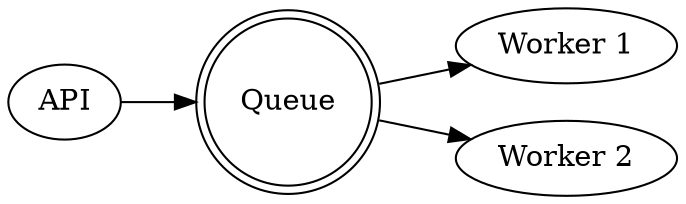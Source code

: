 digraph {
  rankdir=LR;
  Queue [shape="doublecircle"];
  API -> Queue;
  Queue -> "Worker 1";
  Queue -> "Worker 2";
}
